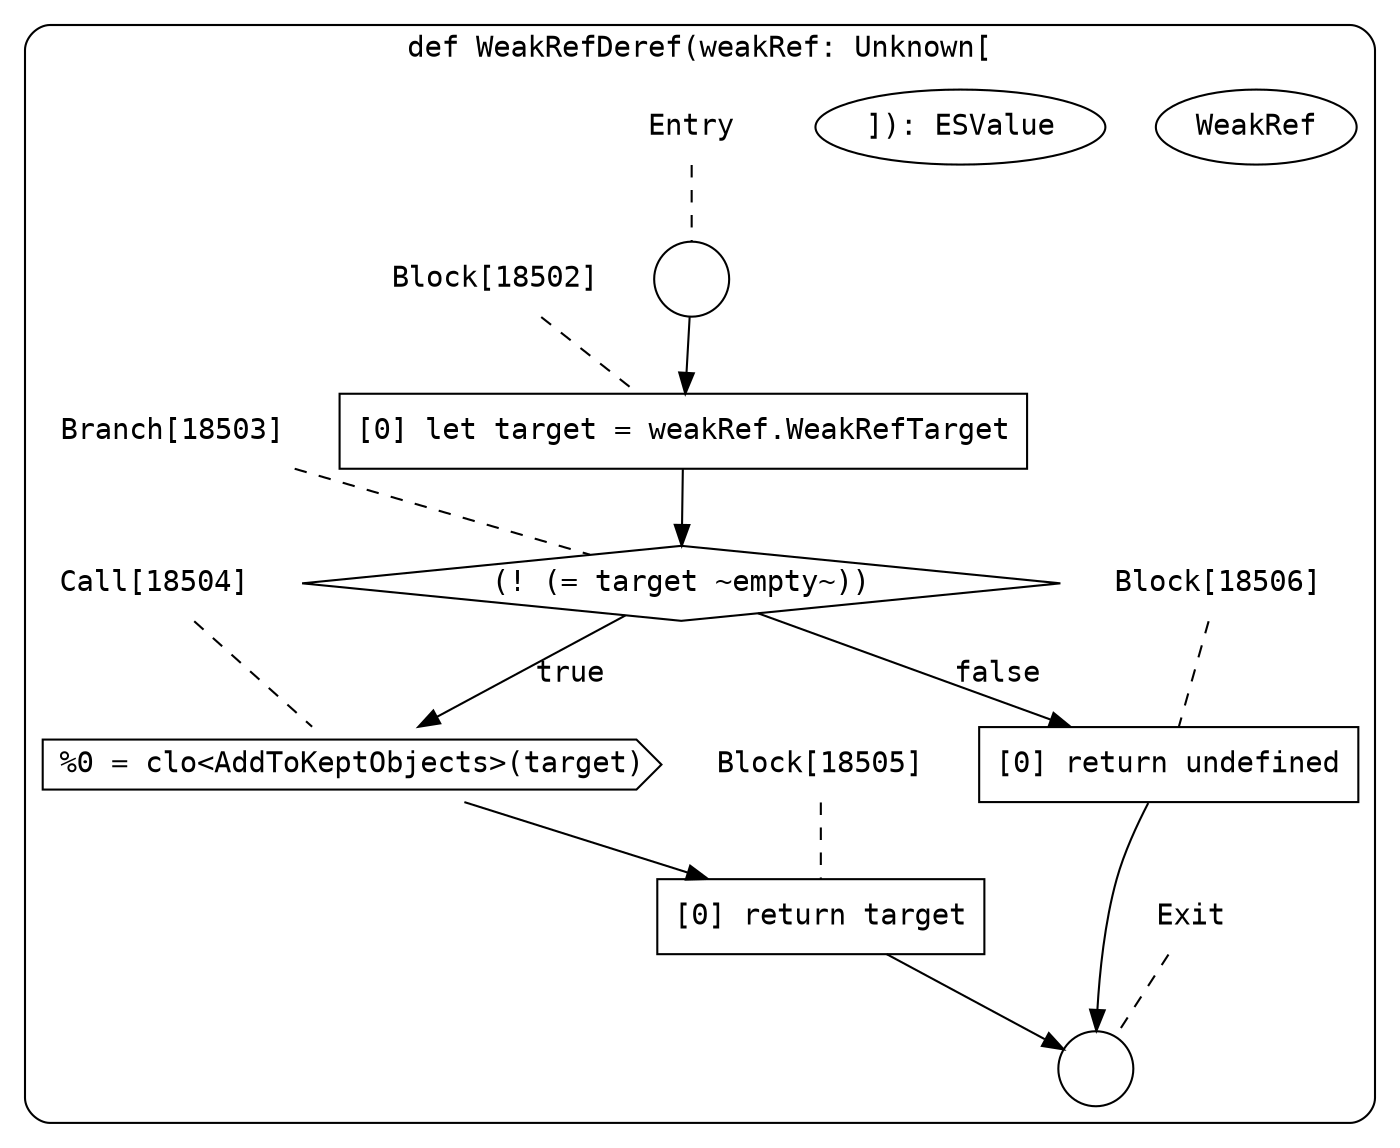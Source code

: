 digraph {
  graph [fontname = "Consolas"]
  node [fontname = "Consolas"]
  edge [fontname = "Consolas"]
  subgraph cluster2555 {
    label = "def WeakRefDeref(weakRef: Unknown["WeakRef"]): ESValue"
    style = rounded
    cluster2555_entry_name [shape=none, label=<<font color="black">Entry</font>>]
    cluster2555_entry_name -> cluster2555_entry [arrowhead=none, color="black", style=dashed]
    cluster2555_entry [shape=circle label=" " color="black" fillcolor="white" style=filled]
    cluster2555_entry -> node18502 [color="black"]
    cluster2555_exit_name [shape=none, label=<<font color="black">Exit</font>>]
    cluster2555_exit_name -> cluster2555_exit [arrowhead=none, color="black", style=dashed]
    cluster2555_exit [shape=circle label=" " color="black" fillcolor="white" style=filled]
    node18502_name [shape=none, label=<<font color="black">Block[18502]</font>>]
    node18502_name -> node18502 [arrowhead=none, color="black", style=dashed]
    node18502 [shape=box, label=<<font color="black">[0] let target = weakRef.WeakRefTarget<BR ALIGN="LEFT"/></font>> color="black" fillcolor="white", style=filled]
    node18502 -> node18503 [color="black"]
    node18503_name [shape=none, label=<<font color="black">Branch[18503]</font>>]
    node18503_name -> node18503 [arrowhead=none, color="black", style=dashed]
    node18503 [shape=diamond, label=<<font color="black">(! (= target ~empty~))</font>> color="black" fillcolor="white", style=filled]
    node18503 -> node18504 [label=<<font color="black">true</font>> color="black"]
    node18503 -> node18506 [label=<<font color="black">false</font>> color="black"]
    node18504_name [shape=none, label=<<font color="black">Call[18504]</font>>]
    node18504_name -> node18504 [arrowhead=none, color="black", style=dashed]
    node18504 [shape=cds, label=<<font color="black">%0 = clo&lt;AddToKeptObjects&gt;(target)</font>> color="black" fillcolor="white", style=filled]
    node18504 -> node18505 [color="black"]
    node18506_name [shape=none, label=<<font color="black">Block[18506]</font>>]
    node18506_name -> node18506 [arrowhead=none, color="black", style=dashed]
    node18506 [shape=box, label=<<font color="black">[0] return undefined<BR ALIGN="LEFT"/></font>> color="black" fillcolor="white", style=filled]
    node18506 -> cluster2555_exit [color="black"]
    node18505_name [shape=none, label=<<font color="black">Block[18505]</font>>]
    node18505_name -> node18505 [arrowhead=none, color="black", style=dashed]
    node18505 [shape=box, label=<<font color="black">[0] return target<BR ALIGN="LEFT"/></font>> color="black" fillcolor="white", style=filled]
    node18505 -> cluster2555_exit [color="black"]
  }
}